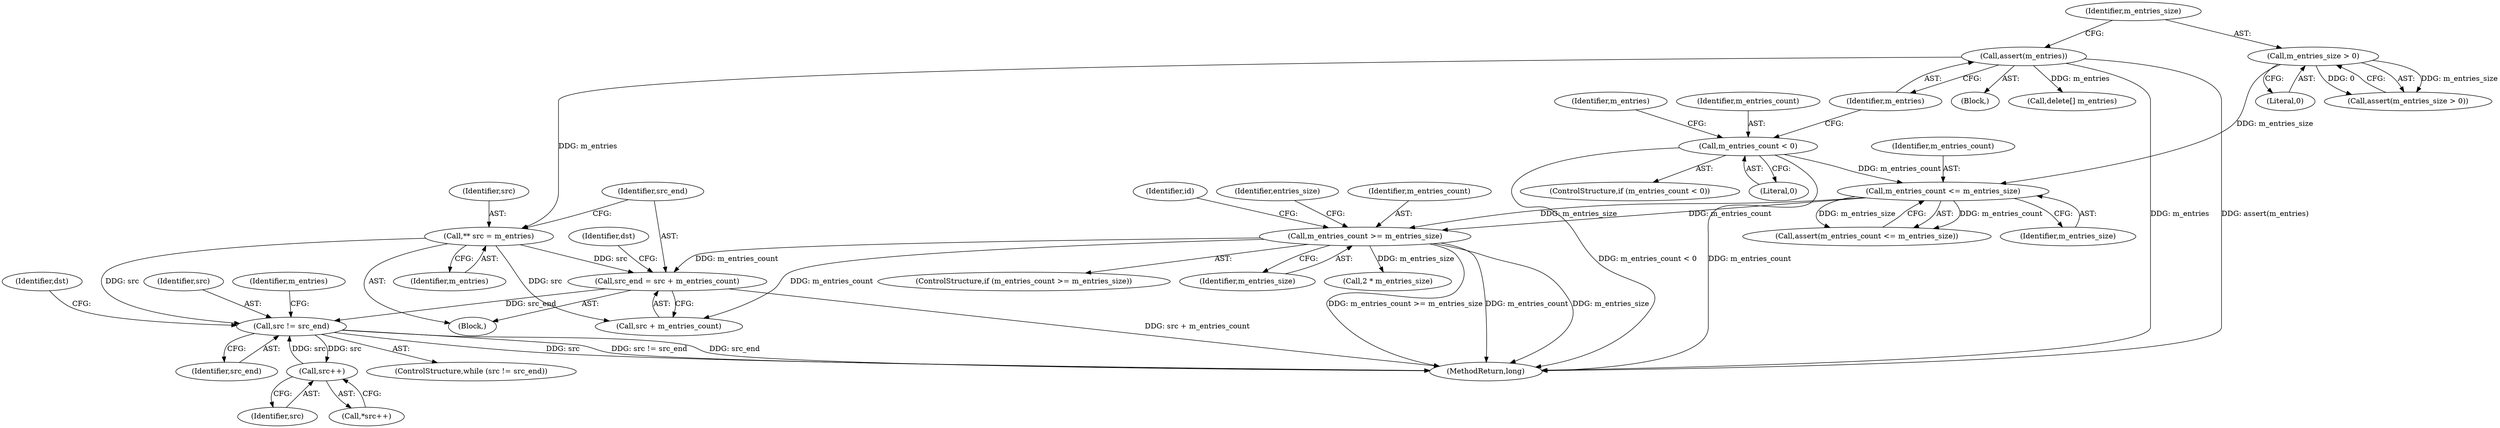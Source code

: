 digraph "0_Android_cc274e2abe8b2a6698a5c47d8aa4bb45f1f9538d_3@integer" {
"1000179" [label="(Call,src_end = src + m_entries_count)"];
"1000176" [label="(Call,** src = m_entries)"];
"1000147" [label="(Call,assert(m_entries))"];
"1000158" [label="(Call,m_entries_count >= m_entries_size)"];
"1000154" [label="(Call,m_entries_count <= m_entries_size)"];
"1000120" [label="(Call,m_entries_count < 0)"];
"1000150" [label="(Call,m_entries_size > 0)"];
"1000189" [label="(Call,src != src_end)"];
"1000197" [label="(Call,src++)"];
"1000209" [label="(Identifier,id)"];
"1000190" [label="(Identifier,src)"];
"1000161" [label="(Block,)"];
"1000177" [label="(Identifier,src)"];
"1000151" [label="(Identifier,m_entries_size)"];
"1000156" [label="(Identifier,m_entries_size)"];
"1000150" [label="(Call,m_entries_size > 0)"];
"1000200" [label="(Identifier,m_entries)"];
"1000186" [label="(Identifier,dst)"];
"1000195" [label="(Identifier,dst)"];
"1000155" [label="(Identifier,m_entries_count)"];
"1000152" [label="(Literal,0)"];
"1000164" [label="(Identifier,entries_size)"];
"1000119" [label="(ControlStructure,if (m_entries_count < 0))"];
"1000159" [label="(Identifier,m_entries_count)"];
"1000191" [label="(Identifier,src_end)"];
"1000120" [label="(Call,m_entries_count < 0)"];
"1000198" [label="(Identifier,src)"];
"1000157" [label="(ControlStructure,if (m_entries_count >= m_entries_size))"];
"1000197" [label="(Call,src++)"];
"1000178" [label="(Identifier,m_entries)"];
"1000126" [label="(Identifier,m_entries)"];
"1000189" [label="(Call,src != src_end)"];
"1000176" [label="(Call,** src = m_entries)"];
"1000146" [label="(Block,)"];
"1000121" [label="(Identifier,m_entries_count)"];
"1000221" [label="(MethodReturn,long)"];
"1000158" [label="(Call,m_entries_count >= m_entries_size)"];
"1000196" [label="(Call,*src++)"];
"1000148" [label="(Identifier,m_entries)"];
"1000180" [label="(Identifier,src_end)"];
"1000149" [label="(Call,assert(m_entries_size > 0))"];
"1000153" [label="(Call,assert(m_entries_count <= m_entries_size))"];
"1000154" [label="(Call,m_entries_count <= m_entries_size)"];
"1000122" [label="(Literal,0)"];
"1000188" [label="(ControlStructure,while (src != src_end))"];
"1000147" [label="(Call,assert(m_entries))"];
"1000179" [label="(Call,src_end = src + m_entries_count)"];
"1000160" [label="(Identifier,m_entries_size)"];
"1000181" [label="(Call,src + m_entries_count)"];
"1000199" [label="(Call,delete[] m_entries)"];
"1000165" [label="(Call,2 * m_entries_size)"];
"1000179" -> "1000161"  [label="AST: "];
"1000179" -> "1000181"  [label="CFG: "];
"1000180" -> "1000179"  [label="AST: "];
"1000181" -> "1000179"  [label="AST: "];
"1000186" -> "1000179"  [label="CFG: "];
"1000179" -> "1000221"  [label="DDG: src + m_entries_count"];
"1000176" -> "1000179"  [label="DDG: src"];
"1000158" -> "1000179"  [label="DDG: m_entries_count"];
"1000179" -> "1000189"  [label="DDG: src_end"];
"1000176" -> "1000161"  [label="AST: "];
"1000176" -> "1000178"  [label="CFG: "];
"1000177" -> "1000176"  [label="AST: "];
"1000178" -> "1000176"  [label="AST: "];
"1000180" -> "1000176"  [label="CFG: "];
"1000147" -> "1000176"  [label="DDG: m_entries"];
"1000176" -> "1000181"  [label="DDG: src"];
"1000176" -> "1000189"  [label="DDG: src"];
"1000147" -> "1000146"  [label="AST: "];
"1000147" -> "1000148"  [label="CFG: "];
"1000148" -> "1000147"  [label="AST: "];
"1000151" -> "1000147"  [label="CFG: "];
"1000147" -> "1000221"  [label="DDG: m_entries"];
"1000147" -> "1000221"  [label="DDG: assert(m_entries)"];
"1000147" -> "1000199"  [label="DDG: m_entries"];
"1000158" -> "1000157"  [label="AST: "];
"1000158" -> "1000160"  [label="CFG: "];
"1000159" -> "1000158"  [label="AST: "];
"1000160" -> "1000158"  [label="AST: "];
"1000164" -> "1000158"  [label="CFG: "];
"1000209" -> "1000158"  [label="CFG: "];
"1000158" -> "1000221"  [label="DDG: m_entries_count"];
"1000158" -> "1000221"  [label="DDG: m_entries_size"];
"1000158" -> "1000221"  [label="DDG: m_entries_count >= m_entries_size"];
"1000154" -> "1000158"  [label="DDG: m_entries_count"];
"1000154" -> "1000158"  [label="DDG: m_entries_size"];
"1000158" -> "1000165"  [label="DDG: m_entries_size"];
"1000158" -> "1000181"  [label="DDG: m_entries_count"];
"1000154" -> "1000153"  [label="AST: "];
"1000154" -> "1000156"  [label="CFG: "];
"1000155" -> "1000154"  [label="AST: "];
"1000156" -> "1000154"  [label="AST: "];
"1000153" -> "1000154"  [label="CFG: "];
"1000154" -> "1000153"  [label="DDG: m_entries_count"];
"1000154" -> "1000153"  [label="DDG: m_entries_size"];
"1000120" -> "1000154"  [label="DDG: m_entries_count"];
"1000150" -> "1000154"  [label="DDG: m_entries_size"];
"1000120" -> "1000119"  [label="AST: "];
"1000120" -> "1000122"  [label="CFG: "];
"1000121" -> "1000120"  [label="AST: "];
"1000122" -> "1000120"  [label="AST: "];
"1000126" -> "1000120"  [label="CFG: "];
"1000148" -> "1000120"  [label="CFG: "];
"1000120" -> "1000221"  [label="DDG: m_entries_count"];
"1000120" -> "1000221"  [label="DDG: m_entries_count < 0"];
"1000150" -> "1000149"  [label="AST: "];
"1000150" -> "1000152"  [label="CFG: "];
"1000151" -> "1000150"  [label="AST: "];
"1000152" -> "1000150"  [label="AST: "];
"1000149" -> "1000150"  [label="CFG: "];
"1000150" -> "1000149"  [label="DDG: m_entries_size"];
"1000150" -> "1000149"  [label="DDG: 0"];
"1000189" -> "1000188"  [label="AST: "];
"1000189" -> "1000191"  [label="CFG: "];
"1000190" -> "1000189"  [label="AST: "];
"1000191" -> "1000189"  [label="AST: "];
"1000195" -> "1000189"  [label="CFG: "];
"1000200" -> "1000189"  [label="CFG: "];
"1000189" -> "1000221"  [label="DDG: src"];
"1000189" -> "1000221"  [label="DDG: src != src_end"];
"1000189" -> "1000221"  [label="DDG: src_end"];
"1000197" -> "1000189"  [label="DDG: src"];
"1000189" -> "1000197"  [label="DDG: src"];
"1000197" -> "1000196"  [label="AST: "];
"1000197" -> "1000198"  [label="CFG: "];
"1000198" -> "1000197"  [label="AST: "];
"1000196" -> "1000197"  [label="CFG: "];
}
